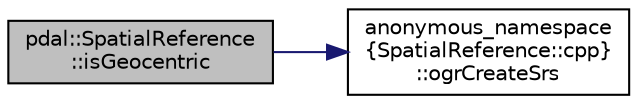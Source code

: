 digraph "pdal::SpatialReference::isGeocentric"
{
  edge [fontname="Helvetica",fontsize="10",labelfontname="Helvetica",labelfontsize="10"];
  node [fontname="Helvetica",fontsize="10",shape=record];
  rankdir="LR";
  Node1 [label="pdal::SpatialReference\l::isGeocentric",height=0.2,width=0.4,color="black", fillcolor="grey75", style="filled", fontcolor="black"];
  Node1 -> Node2 [color="midnightblue",fontsize="10",style="solid",fontname="Helvetica"];
  Node2 [label="anonymous_namespace\l\{SpatialReference::cpp\}\l::ogrCreateSrs",height=0.2,width=0.4,color="black", fillcolor="white", style="filled",URL="$namespaceanonymous__namespace_02SpatialReference_8cpp_03.html#a7ce6a6a24c679904f24950377a0bb8bb"];
}
